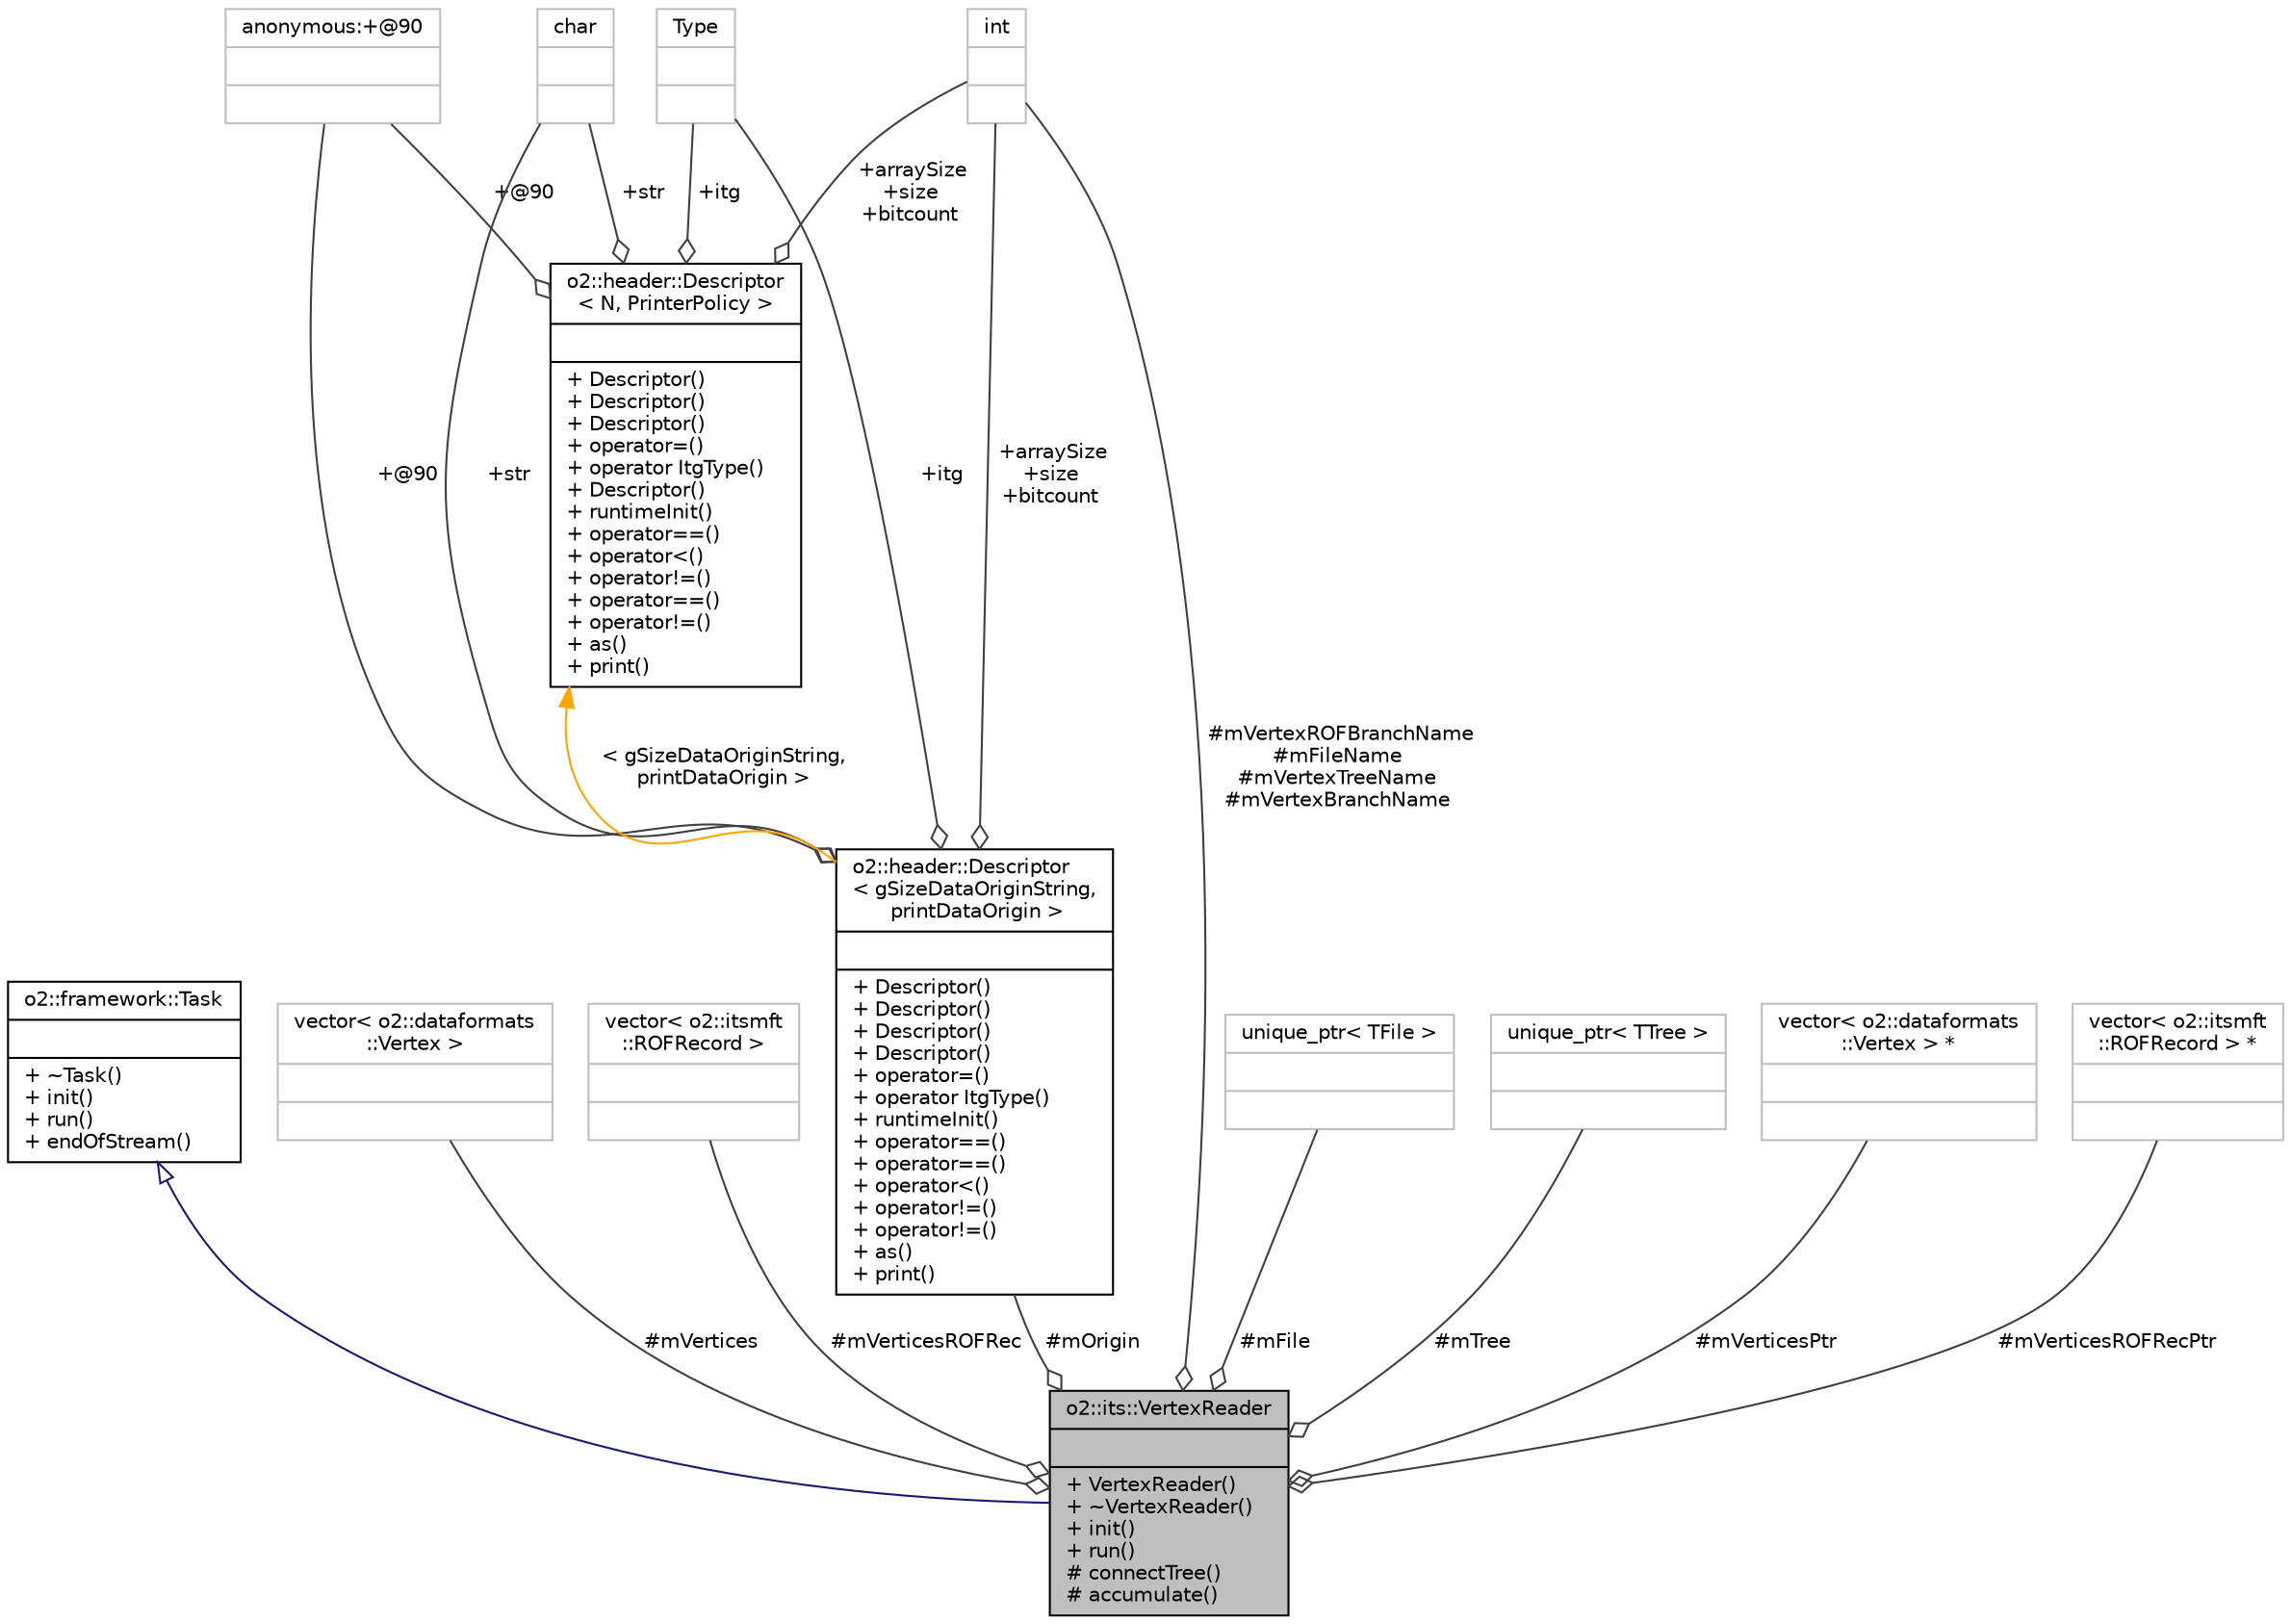digraph "o2::its::VertexReader"
{
 // INTERACTIVE_SVG=YES
  bgcolor="transparent";
  edge [fontname="Helvetica",fontsize="10",labelfontname="Helvetica",labelfontsize="10"];
  node [fontname="Helvetica",fontsize="10",shape=record];
  Node2 [label="{o2::its::VertexReader\n||+ VertexReader()\l+ ~VertexReader()\l+ init()\l+ run()\l# connectTree()\l# accumulate()\l}",height=0.2,width=0.4,color="black", fillcolor="grey75", style="filled", fontcolor="black"];
  Node3 -> Node2 [dir="back",color="midnightblue",fontsize="10",style="solid",arrowtail="onormal",fontname="Helvetica"];
  Node3 [label="{o2::framework::Task\n||+ ~Task()\l+ init()\l+ run()\l+ endOfStream()\l}",height=0.2,width=0.4,color="black",URL="$de/dac/classo2_1_1framework_1_1Task.html"];
  Node4 -> Node2 [color="grey25",fontsize="10",style="solid",label=" #mVertices" ,arrowhead="odiamond",fontname="Helvetica"];
  Node4 [label="{vector\< o2::dataformats\l::Vertex \>\n||}",height=0.2,width=0.4,color="grey75"];
  Node5 -> Node2 [color="grey25",fontsize="10",style="solid",label=" #mVerticesROFRec" ,arrowhead="odiamond",fontname="Helvetica"];
  Node5 [label="{vector\< o2::itsmft\l::ROFRecord \>\n||}",height=0.2,width=0.4,color="grey75"];
  Node6 -> Node2 [color="grey25",fontsize="10",style="solid",label=" #mOrigin" ,arrowhead="odiamond",fontname="Helvetica"];
  Node6 [label="{o2::header::Descriptor\l\< gSizeDataOriginString,\l printDataOrigin \>\n||+ Descriptor()\l+ Descriptor()\l+ Descriptor()\l+ Descriptor()\l+ operator=()\l+ operator ItgType()\l+ runtimeInit()\l+ operator==()\l+ operator==()\l+ operator\<()\l+ operator!=()\l+ operator!=()\l+ as()\l+ print()\l}",height=0.2,width=0.4,color="black",URL="$d9/db3/structo2_1_1header_1_1Descriptor.html"];
  Node7 -> Node6 [color="grey25",fontsize="10",style="solid",label=" +itg" ,arrowhead="odiamond",fontname="Helvetica"];
  Node7 [label="{Type\n||}",height=0.2,width=0.4,color="grey75"];
  Node8 -> Node6 [color="grey25",fontsize="10",style="solid",label=" +@90" ,arrowhead="odiamond",fontname="Helvetica"];
  Node8 [label="{anonymous:+@90\n||}",height=0.2,width=0.4,color="grey75"];
  Node9 -> Node6 [color="grey25",fontsize="10",style="solid",label=" +str" ,arrowhead="odiamond",fontname="Helvetica"];
  Node9 [label="{char\n||}",height=0.2,width=0.4,color="grey75"];
  Node10 -> Node6 [color="grey25",fontsize="10",style="solid",label=" +arraySize\n+size\n+bitcount" ,arrowhead="odiamond",fontname="Helvetica"];
  Node10 [label="{int\n||}",height=0.2,width=0.4,color="grey75"];
  Node11 -> Node6 [dir="back",color="orange",fontsize="10",style="solid",label=" \< gSizeDataOriginString,\l printDataOrigin \>" ,fontname="Helvetica"];
  Node11 [label="{o2::header::Descriptor\l\< N, PrinterPolicy \>\n||+ Descriptor()\l+ Descriptor()\l+ Descriptor()\l+ operator=()\l+ operator ItgType()\l+ Descriptor()\l+ runtimeInit()\l+ operator==()\l+ operator\<()\l+ operator!=()\l+ operator==()\l+ operator!=()\l+ as()\l+ print()\l}",height=0.2,width=0.4,color="black",URL="$d9/db3/structo2_1_1header_1_1Descriptor.html"];
  Node7 -> Node11 [color="grey25",fontsize="10",style="solid",label=" +itg" ,arrowhead="odiamond",fontname="Helvetica"];
  Node8 -> Node11 [color="grey25",fontsize="10",style="solid",label=" +@90" ,arrowhead="odiamond",fontname="Helvetica"];
  Node9 -> Node11 [color="grey25",fontsize="10",style="solid",label=" +str" ,arrowhead="odiamond",fontname="Helvetica"];
  Node10 -> Node11 [color="grey25",fontsize="10",style="solid",label=" +arraySize\n+size\n+bitcount" ,arrowhead="odiamond",fontname="Helvetica"];
  Node12 -> Node2 [color="grey25",fontsize="10",style="solid",label=" #mFile" ,arrowhead="odiamond",fontname="Helvetica"];
  Node12 [label="{unique_ptr\< TFile \>\n||}",height=0.2,width=0.4,color="grey75"];
  Node13 -> Node2 [color="grey25",fontsize="10",style="solid",label=" #mTree" ,arrowhead="odiamond",fontname="Helvetica"];
  Node13 [label="{unique_ptr\< TTree \>\n||}",height=0.2,width=0.4,color="grey75"];
  Node10 -> Node2 [color="grey25",fontsize="10",style="solid",label=" #mVertexROFBranchName\n#mFileName\n#mVertexTreeName\n#mVertexBranchName" ,arrowhead="odiamond",fontname="Helvetica"];
  Node14 -> Node2 [color="grey25",fontsize="10",style="solid",label=" #mVerticesPtr" ,arrowhead="odiamond",fontname="Helvetica"];
  Node14 [label="{vector\< o2::dataformats\l::Vertex \> *\n||}",height=0.2,width=0.4,color="grey75"];
  Node15 -> Node2 [color="grey25",fontsize="10",style="solid",label=" #mVerticesROFRecPtr" ,arrowhead="odiamond",fontname="Helvetica"];
  Node15 [label="{vector\< o2::itsmft\l::ROFRecord \> *\n||}",height=0.2,width=0.4,color="grey75"];
}
